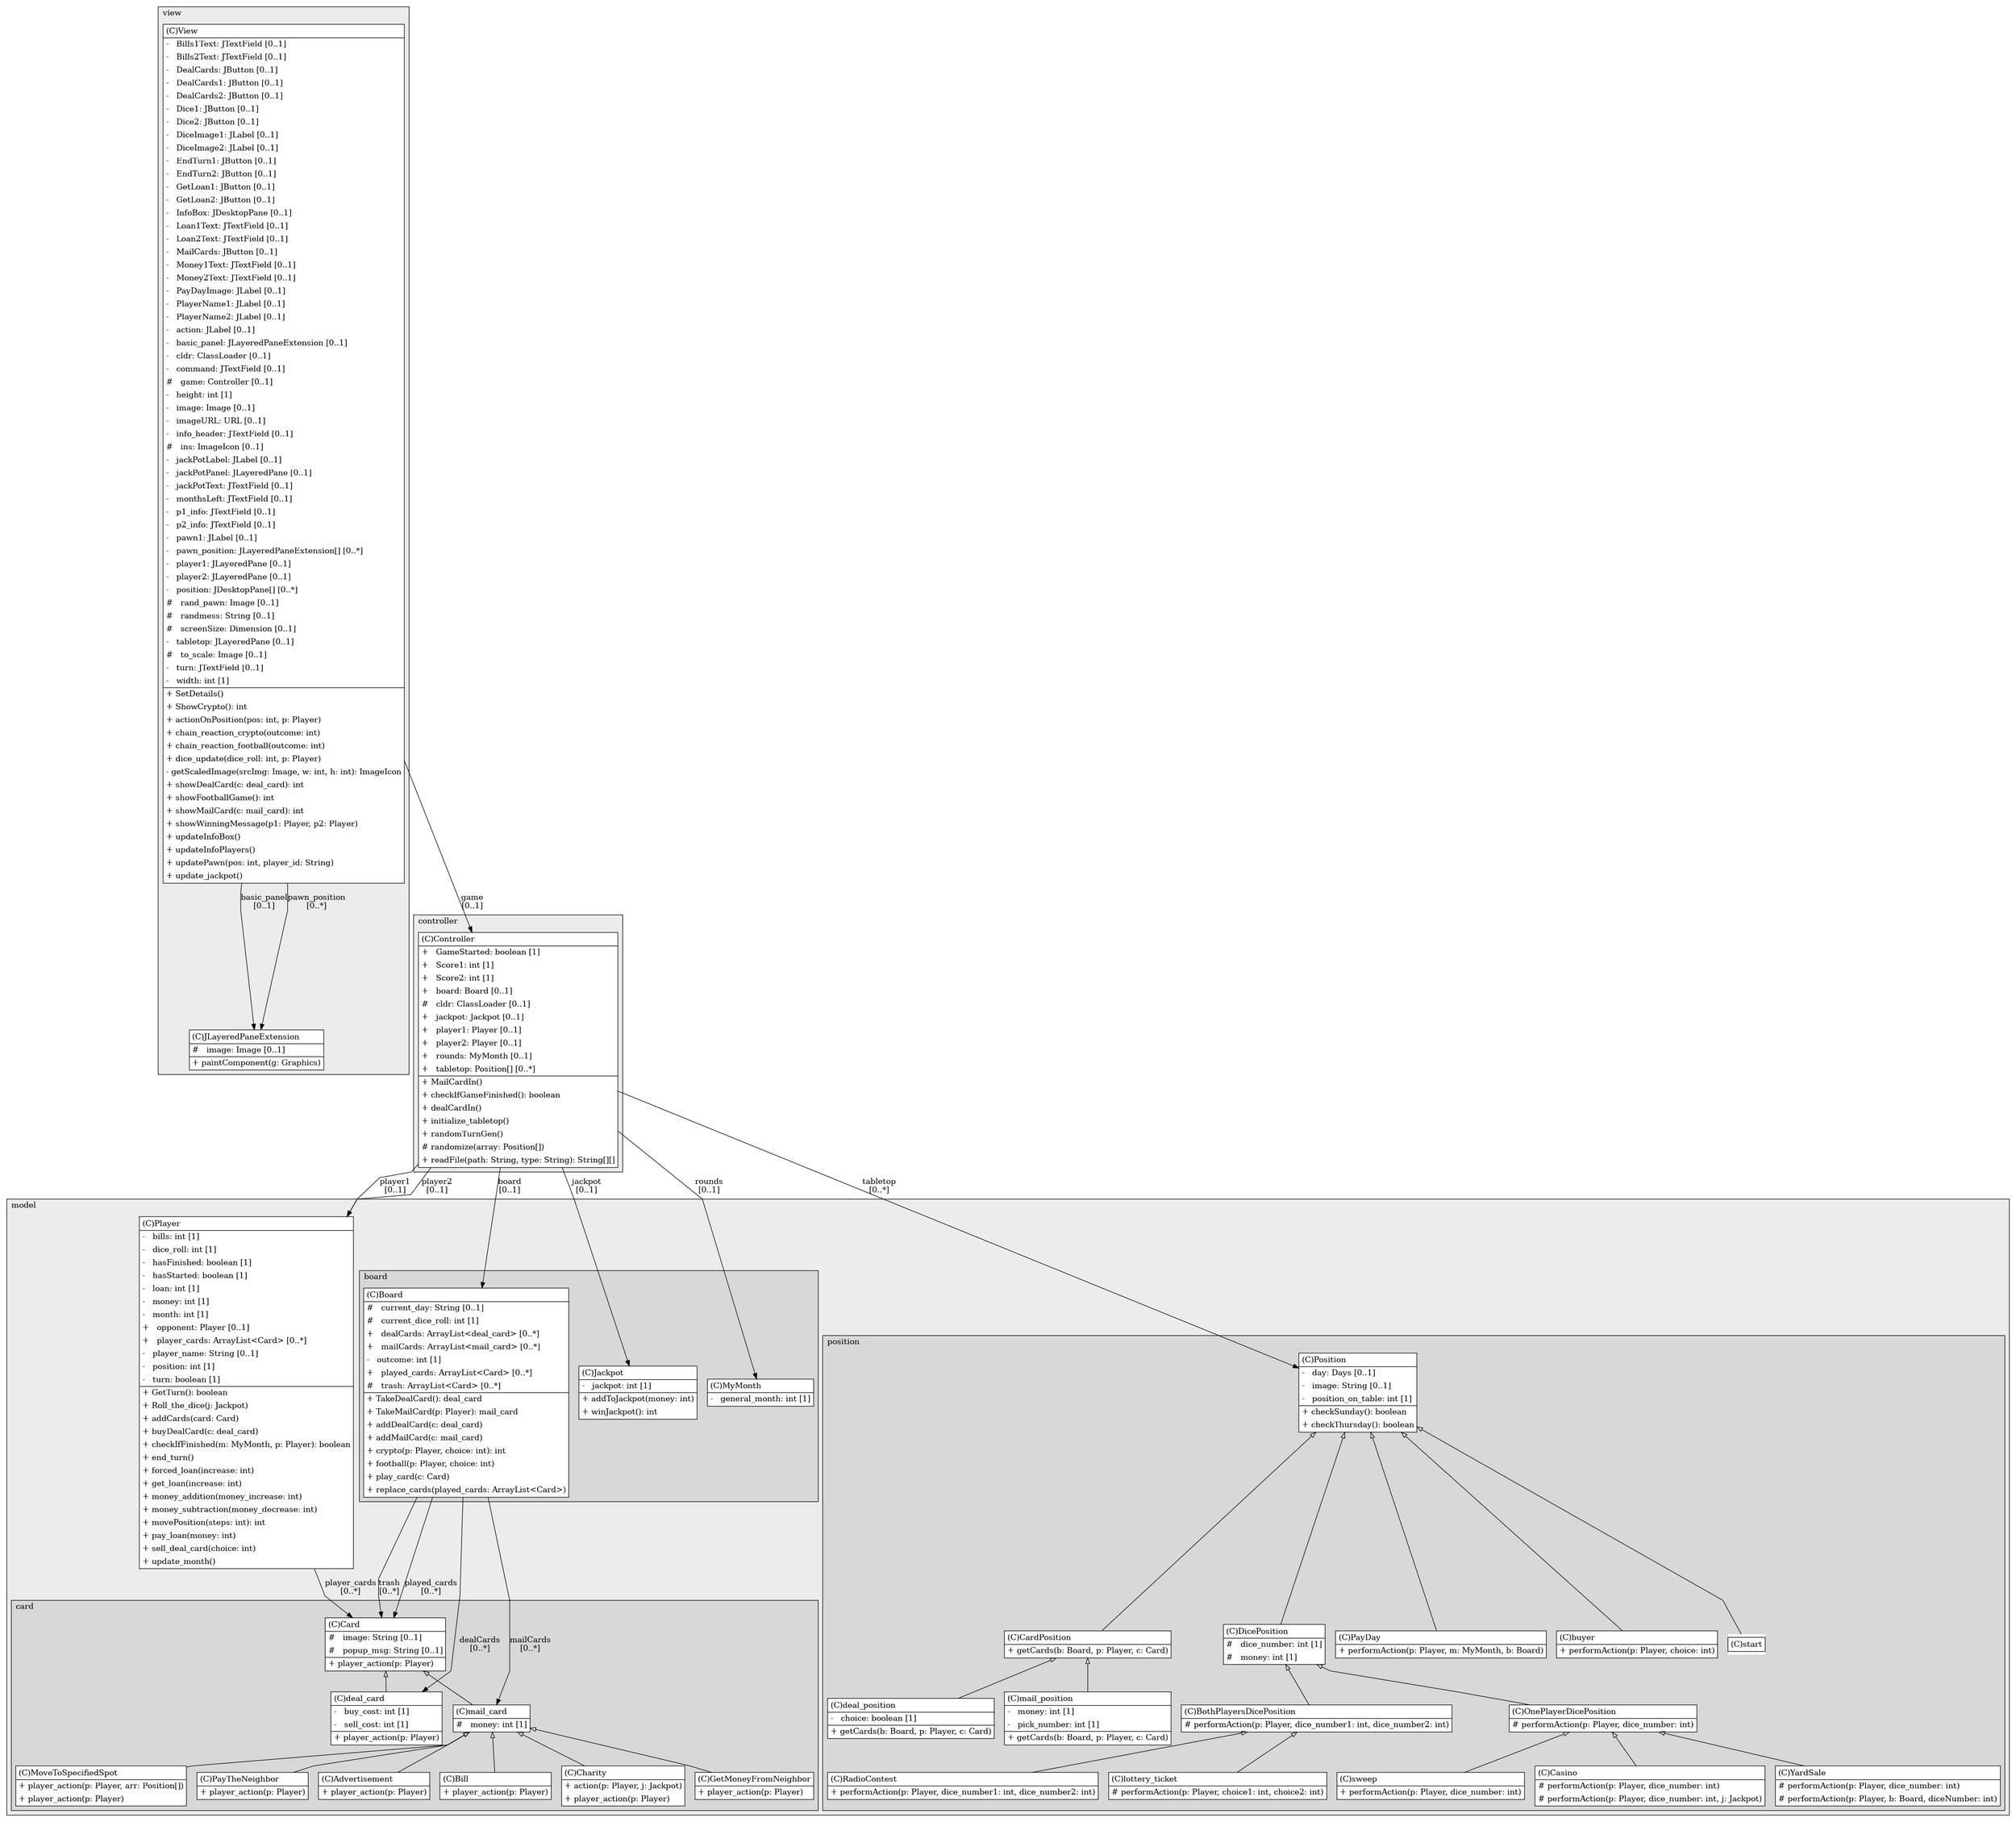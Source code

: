 @startuml

/' diagram meta data start
config=StructureConfiguration;
{
  "projectClassification": {
    "searchMode": "OpenProject", // OpenProject, AllProjects
    "includedProjects": "",
    "pathEndKeywords": "*.impl",
    "isClientPath": "",
    "isClientName": "",
    "isTestPath": "",
    "isTestName": "",
    "isMappingPath": "",
    "isMappingName": "",
    "isDataAccessPath": "",
    "isDataAccessName": "",
    "isDataStructurePath": "",
    "isDataStructureName": "",
    "isInterfaceStructuresPath": "",
    "isInterfaceStructuresName": "",
    "isEntryPointPath": "",
    "isEntryPointName": ""
  },
  "graphRestriction": {
    "classPackageExcludeFilter": "",
    "classPackageIncludeFilter": "",
    "classNameExcludeFilter": "",
    "classNameIncludeFilter": "",
    "methodNameExcludeFilter": "",
    "methodNameIncludeFilter": "",
    "removeByInheritance": "", // inheritance/annotation based filtering is done in a second step
    "removeByAnnotation": "",
    "removeByClassPackage": "", // cleanup the graph after inheritance/annotation based filtering is done
    "removeByClassName": "",
    "cutMappings": false,
    "cutEnum": true,
    "cutTests": true,
    "cutClient": true,
    "cutDataAccess": false,
    "cutInterfaceStructures": false,
    "cutDataStructures": false,
    "cutGetterAndSetter": true,
    "cutConstructors": true
  },
  "graphTraversal": {
    "forwardDepth": 6,
    "backwardDepth": 6,
    "classPackageExcludeFilter": "",
    "classPackageIncludeFilter": "",
    "classNameExcludeFilter": "",
    "classNameIncludeFilter": "",
    "methodNameExcludeFilter": "",
    "methodNameIncludeFilter": "",
    "hideMappings": false,
    "hideDataStructures": false,
    "hidePrivateMethods": true,
    "hideInterfaceCalls": true, // indirection: implementation -> interface (is hidden) -> implementation
    "onlyShowApplicationEntryPoints": false // root node is included
  },
  "details": {
    "aggregation": "GroupByClass", // ByClass, GroupByClass, None
    "showClassGenericTypes": true,
    "showMethods": true,
    "showMethodParameterNames": true,
    "showMethodParameterTypes": true,
    "showMethodReturnType": true,
    "showPackageLevels": 2,
    "showDetailedClassStructure": true
  },
  "rootClass": "mvc.view.View"
}
diagram meta data end '/



digraph g {
    rankdir="TB"
    splines=polyline
    

'nodes 
subgraph cluster_104069929 { 
   	label=model
	labeljust=l
	fillcolor="#ececec"
	style=filled
   
   Player861289451[
	label=<<TABLE BORDER="1" CELLBORDER="0" CELLPADDING="4" CELLSPACING="0">
<TR><TD ALIGN="LEFT" >(C)Player</TD></TR>
<HR/>
<TR><TD ALIGN="LEFT" >-   bills: int [1]</TD></TR>
<TR><TD ALIGN="LEFT" >-   dice_roll: int [1]</TD></TR>
<TR><TD ALIGN="LEFT" >-   hasFinished: boolean [1]</TD></TR>
<TR><TD ALIGN="LEFT" >-   hasStarted: boolean [1]</TD></TR>
<TR><TD ALIGN="LEFT" >-   loan: int [1]</TD></TR>
<TR><TD ALIGN="LEFT" >-   money: int [1]</TD></TR>
<TR><TD ALIGN="LEFT" >-   month: int [1]</TD></TR>
<TR><TD ALIGN="LEFT" >+   opponent: Player [0..1]</TD></TR>
<TR><TD ALIGN="LEFT" >+   player_cards: ArrayList&lt;Card&gt; [0..*]</TD></TR>
<TR><TD ALIGN="LEFT" >-   player_name: String [0..1]</TD></TR>
<TR><TD ALIGN="LEFT" >-   position: int [1]</TD></TR>
<TR><TD ALIGN="LEFT" >-   turn: boolean [1]</TD></TR>
<HR/>
<TR><TD ALIGN="LEFT" >+ GetTurn(): boolean</TD></TR>
<TR><TD ALIGN="LEFT" >+ Roll_the_dice(j: Jackpot)</TD></TR>
<TR><TD ALIGN="LEFT" >+ addCards(card: Card)</TD></TR>
<TR><TD ALIGN="LEFT" >+ buyDealCard(c: deal_card)</TD></TR>
<TR><TD ALIGN="LEFT" >+ checkIfFinished(m: MyMonth, p: Player): boolean</TD></TR>
<TR><TD ALIGN="LEFT" >+ end_turn()</TD></TR>
<TR><TD ALIGN="LEFT" >+ forced_loan(increase: int)</TD></TR>
<TR><TD ALIGN="LEFT" >+ get_loan(increase: int)</TD></TR>
<TR><TD ALIGN="LEFT" >+ money_addition(money_increase: int)</TD></TR>
<TR><TD ALIGN="LEFT" >+ money_subtraction(money_decrease: int)</TD></TR>
<TR><TD ALIGN="LEFT" >+ movePosition(steps: int): int</TD></TR>
<TR><TD ALIGN="LEFT" >+ pay_loan(money: int)</TD></TR>
<TR><TD ALIGN="LEFT" >+ sell_deal_card(choice: int)</TD></TR>
<TR><TD ALIGN="LEFT" >+ update_month()</TD></TR>
</TABLE>>
	style=filled
	margin=0
	shape=plaintext
	fillcolor="#FFFFFF"
];

subgraph cluster_2059291317 { 
   	label=card
	labeljust=l
	fillcolor="#d8d8d8"
	style=filled
   
   Advertisement1365062985[
	label=<<TABLE BORDER="1" CELLBORDER="0" CELLPADDING="4" CELLSPACING="0">
<TR><TD ALIGN="LEFT" >(C)Advertisement</TD></TR>
<HR/>
<TR><TD ALIGN="LEFT" >+ player_action(p: Player)</TD></TR>
</TABLE>>
	style=filled
	margin=0
	shape=plaintext
	fillcolor="#FFFFFF"
];

Bill1365062985[
	label=<<TABLE BORDER="1" CELLBORDER="0" CELLPADDING="4" CELLSPACING="0">
<TR><TD ALIGN="LEFT" >(C)Bill</TD></TR>
<HR/>
<TR><TD ALIGN="LEFT" >+ player_action(p: Player)</TD></TR>
</TABLE>>
	style=filled
	margin=0
	shape=plaintext
	fillcolor="#FFFFFF"
];

Card1365062985[
	label=<<TABLE BORDER="1" CELLBORDER="0" CELLPADDING="4" CELLSPACING="0">
<TR><TD ALIGN="LEFT" >(C)Card</TD></TR>
<HR/>
<TR><TD ALIGN="LEFT" >#   image: String [0..1]</TD></TR>
<TR><TD ALIGN="LEFT" >#   popup_msg: String [0..1]</TD></TR>
<HR/>
<TR><TD ALIGN="LEFT" >+ player_action(p: Player)</TD></TR>
</TABLE>>
	style=filled
	margin=0
	shape=plaintext
	fillcolor="#FFFFFF"
];

Charity1365062985[
	label=<<TABLE BORDER="1" CELLBORDER="0" CELLPADDING="4" CELLSPACING="0">
<TR><TD ALIGN="LEFT" >(C)Charity</TD></TR>
<HR/>
<TR><TD ALIGN="LEFT" >+ action(p: Player, j: Jackpot)</TD></TR>
<TR><TD ALIGN="LEFT" >+ player_action(p: Player)</TD></TR>
</TABLE>>
	style=filled
	margin=0
	shape=plaintext
	fillcolor="#FFFFFF"
];

GetMoneyFromNeighbor1365062985[
	label=<<TABLE BORDER="1" CELLBORDER="0" CELLPADDING="4" CELLSPACING="0">
<TR><TD ALIGN="LEFT" >(C)GetMoneyFromNeighbor</TD></TR>
<HR/>
<TR><TD ALIGN="LEFT" >+ player_action(p: Player)</TD></TR>
</TABLE>>
	style=filled
	margin=0
	shape=plaintext
	fillcolor="#FFFFFF"
];

MoveToSpecifiedSpot1365062985[
	label=<<TABLE BORDER="1" CELLBORDER="0" CELLPADDING="4" CELLSPACING="0">
<TR><TD ALIGN="LEFT" >(C)MoveToSpecifiedSpot</TD></TR>
<HR/>
<TR><TD ALIGN="LEFT" >+ player_action(p: Player, arr: Position[])</TD></TR>
<TR><TD ALIGN="LEFT" >+ player_action(p: Player)</TD></TR>
</TABLE>>
	style=filled
	margin=0
	shape=plaintext
	fillcolor="#FFFFFF"
];

PayTheNeighbor1365062985[
	label=<<TABLE BORDER="1" CELLBORDER="0" CELLPADDING="4" CELLSPACING="0">
<TR><TD ALIGN="LEFT" >(C)PayTheNeighbor</TD></TR>
<HR/>
<TR><TD ALIGN="LEFT" >+ player_action(p: Player)</TD></TR>
</TABLE>>
	style=filled
	margin=0
	shape=plaintext
	fillcolor="#FFFFFF"
];

deal_card1365062985[
	label=<<TABLE BORDER="1" CELLBORDER="0" CELLPADDING="4" CELLSPACING="0">
<TR><TD ALIGN="LEFT" >(C)deal_card</TD></TR>
<HR/>
<TR><TD ALIGN="LEFT" >-   buy_cost: int [1]</TD></TR>
<TR><TD ALIGN="LEFT" >-   sell_cost: int [1]</TD></TR>
<HR/>
<TR><TD ALIGN="LEFT" >+ player_action(p: Player)</TD></TR>
</TABLE>>
	style=filled
	margin=0
	shape=plaintext
	fillcolor="#FFFFFF"
];

mail_card1365062985[
	label=<<TABLE BORDER="1" CELLBORDER="0" CELLPADDING="4" CELLSPACING="0">
<TR><TD ALIGN="LEFT" >(C)mail_card</TD></TR>
<HR/>
<TR><TD ALIGN="LEFT" >#   money: int [1]</TD></TR>
</TABLE>>
	style=filled
	margin=0
	shape=plaintext
	fillcolor="#FFFFFF"
];
} 

subgraph cluster_587000863 { 
   	label=board
	labeljust=l
	fillcolor="#d8d8d8"
	style=filled
   
   Board633242675[
	label=<<TABLE BORDER="1" CELLBORDER="0" CELLPADDING="4" CELLSPACING="0">
<TR><TD ALIGN="LEFT" >(C)Board</TD></TR>
<HR/>
<TR><TD ALIGN="LEFT" >#   current_day: String [0..1]</TD></TR>
<TR><TD ALIGN="LEFT" >#   current_dice_roll: int [1]</TD></TR>
<TR><TD ALIGN="LEFT" >+   dealCards: ArrayList&lt;deal_card&gt; [0..*]</TD></TR>
<TR><TD ALIGN="LEFT" >+   mailCards: ArrayList&lt;mail_card&gt; [0..*]</TD></TR>
<TR><TD ALIGN="LEFT" >-   outcome: int [1]</TD></TR>
<TR><TD ALIGN="LEFT" >+   played_cards: ArrayList&lt;Card&gt; [0..*]</TD></TR>
<TR><TD ALIGN="LEFT" >#   trash: ArrayList&lt;Card&gt; [0..*]</TD></TR>
<HR/>
<TR><TD ALIGN="LEFT" >+ TakeDealCard(): deal_card</TD></TR>
<TR><TD ALIGN="LEFT" >+ TakeMailCard(p: Player): mail_card</TD></TR>
<TR><TD ALIGN="LEFT" >+ addDealCard(c: deal_card)</TD></TR>
<TR><TD ALIGN="LEFT" >+ addMailCard(c: mail_card)</TD></TR>
<TR><TD ALIGN="LEFT" >+ crypto(p: Player, choice: int): int</TD></TR>
<TR><TD ALIGN="LEFT" >+ football(p: Player, choice: int)</TD></TR>
<TR><TD ALIGN="LEFT" >+ play_card(c: Card)</TD></TR>
<TR><TD ALIGN="LEFT" >+ replace_cards(played_cards: ArrayList&lt;Card&gt;)</TD></TR>
</TABLE>>
	style=filled
	margin=0
	shape=plaintext
	fillcolor="#FFFFFF"
];

Jackpot633242675[
	label=<<TABLE BORDER="1" CELLBORDER="0" CELLPADDING="4" CELLSPACING="0">
<TR><TD ALIGN="LEFT" >(C)Jackpot</TD></TR>
<HR/>
<TR><TD ALIGN="LEFT" >-   jackpot: int [1]</TD></TR>
<HR/>
<TR><TD ALIGN="LEFT" >+ addToJackpot(money: int)</TD></TR>
<TR><TD ALIGN="LEFT" >+ winJackpot(): int</TD></TR>
</TABLE>>
	style=filled
	margin=0
	shape=plaintext
	fillcolor="#FFFFFF"
];

MyMonth633242675[
	label=<<TABLE BORDER="1" CELLBORDER="0" CELLPADDING="4" CELLSPACING="0">
<TR><TD ALIGN="LEFT" >(C)MyMonth</TD></TR>
<HR/>
<TR><TD ALIGN="LEFT" >-   general_month: int [1]</TD></TR>
</TABLE>>
	style=filled
	margin=0
	shape=plaintext
	fillcolor="#FFFFFF"
];
} 

subgraph cluster_901254734 { 
   	label=position
	labeljust=l
	fillcolor="#d8d8d8"
	style=filled
   
   BothPlayersDicePosition1995935458[
	label=<<TABLE BORDER="1" CELLBORDER="0" CELLPADDING="4" CELLSPACING="0">
<TR><TD ALIGN="LEFT" >(C)BothPlayersDicePosition</TD></TR>
<HR/>
<TR><TD ALIGN="LEFT" ># performAction(p: Player, dice_number1: int, dice_number2: int)</TD></TR>
</TABLE>>
	style=filled
	margin=0
	shape=plaintext
	fillcolor="#FFFFFF"
];

CardPosition1995935458[
	label=<<TABLE BORDER="1" CELLBORDER="0" CELLPADDING="4" CELLSPACING="0">
<TR><TD ALIGN="LEFT" >(C)CardPosition</TD></TR>
<HR/>
<TR><TD ALIGN="LEFT" >+ getCards(b: Board, p: Player, c: Card)</TD></TR>
</TABLE>>
	style=filled
	margin=0
	shape=plaintext
	fillcolor="#FFFFFF"
];

Casino1995935458[
	label=<<TABLE BORDER="1" CELLBORDER="0" CELLPADDING="4" CELLSPACING="0">
<TR><TD ALIGN="LEFT" >(C)Casino</TD></TR>
<HR/>
<TR><TD ALIGN="LEFT" ># performAction(p: Player, dice_number: int)</TD></TR>
<TR><TD ALIGN="LEFT" ># performAction(p: Player, dice_number: int, j: Jackpot)</TD></TR>
</TABLE>>
	style=filled
	margin=0
	shape=plaintext
	fillcolor="#FFFFFF"
];

DicePosition1995935458[
	label=<<TABLE BORDER="1" CELLBORDER="0" CELLPADDING="4" CELLSPACING="0">
<TR><TD ALIGN="LEFT" >(C)DicePosition</TD></TR>
<HR/>
<TR><TD ALIGN="LEFT" >#   dice_number: int [1]</TD></TR>
<TR><TD ALIGN="LEFT" >#   money: int [1]</TD></TR>
</TABLE>>
	style=filled
	margin=0
	shape=plaintext
	fillcolor="#FFFFFF"
];

OnePlayerDicePosition1995935458[
	label=<<TABLE BORDER="1" CELLBORDER="0" CELLPADDING="4" CELLSPACING="0">
<TR><TD ALIGN="LEFT" >(C)OnePlayerDicePosition</TD></TR>
<HR/>
<TR><TD ALIGN="LEFT" ># performAction(p: Player, dice_number: int)</TD></TR>
</TABLE>>
	style=filled
	margin=0
	shape=plaintext
	fillcolor="#FFFFFF"
];

PayDay1995935458[
	label=<<TABLE BORDER="1" CELLBORDER="0" CELLPADDING="4" CELLSPACING="0">
<TR><TD ALIGN="LEFT" >(C)PayDay</TD></TR>
<HR/>
<TR><TD ALIGN="LEFT" >+ performAction(p: Player, m: MyMonth, b: Board)</TD></TR>
</TABLE>>
	style=filled
	margin=0
	shape=plaintext
	fillcolor="#FFFFFF"
];

Position1995935458[
	label=<<TABLE BORDER="1" CELLBORDER="0" CELLPADDING="4" CELLSPACING="0">
<TR><TD ALIGN="LEFT" >(C)Position</TD></TR>
<HR/>
<TR><TD ALIGN="LEFT" >-   day: Days [0..1]</TD></TR>
<TR><TD ALIGN="LEFT" >-   image: String [0..1]</TD></TR>
<TR><TD ALIGN="LEFT" >-   position_on_table: int [1]</TD></TR>
<HR/>
<TR><TD ALIGN="LEFT" >+ checkSunday(): boolean</TD></TR>
<TR><TD ALIGN="LEFT" >+ checkThursday(): boolean</TD></TR>
</TABLE>>
	style=filled
	margin=0
	shape=plaintext
	fillcolor="#FFFFFF"
];

RadioContest1995935458[
	label=<<TABLE BORDER="1" CELLBORDER="0" CELLPADDING="4" CELLSPACING="0">
<TR><TD ALIGN="LEFT" >(C)RadioContest</TD></TR>
<HR/>
<TR><TD ALIGN="LEFT" >+ performAction(p: Player, dice_number1: int, dice_number2: int)</TD></TR>
</TABLE>>
	style=filled
	margin=0
	shape=plaintext
	fillcolor="#FFFFFF"
];

YardSale1995935458[
	label=<<TABLE BORDER="1" CELLBORDER="0" CELLPADDING="4" CELLSPACING="0">
<TR><TD ALIGN="LEFT" >(C)YardSale</TD></TR>
<HR/>
<TR><TD ALIGN="LEFT" ># performAction(p: Player, dice_number: int)</TD></TR>
<TR><TD ALIGN="LEFT" ># performAction(p: Player, b: Board, diceNumber: int)</TD></TR>
</TABLE>>
	style=filled
	margin=0
	shape=plaintext
	fillcolor="#FFFFFF"
];

buyer1995935458[
	label=<<TABLE BORDER="1" CELLBORDER="0" CELLPADDING="4" CELLSPACING="0">
<TR><TD ALIGN="LEFT" >(C)buyer</TD></TR>
<HR/>
<TR><TD ALIGN="LEFT" >+ performAction(p: Player, choice: int)</TD></TR>
</TABLE>>
	style=filled
	margin=0
	shape=plaintext
	fillcolor="#FFFFFF"
];

deal_position1995935458[
	label=<<TABLE BORDER="1" CELLBORDER="0" CELLPADDING="4" CELLSPACING="0">
<TR><TD ALIGN="LEFT" >(C)deal_position</TD></TR>
<HR/>
<TR><TD ALIGN="LEFT" >-   choice: boolean [1]</TD></TR>
<HR/>
<TR><TD ALIGN="LEFT" >+ getCards(b: Board, p: Player, c: Card)</TD></TR>
</TABLE>>
	style=filled
	margin=0
	shape=plaintext
	fillcolor="#FFFFFF"
];

lottery_ticket1995935458[
	label=<<TABLE BORDER="1" CELLBORDER="0" CELLPADDING="4" CELLSPACING="0">
<TR><TD ALIGN="LEFT" >(C)lottery_ticket</TD></TR>
<HR/>
<TR><TD ALIGN="LEFT" ># performAction(p: Player, choice1: int, choice2: int)</TD></TR>
</TABLE>>
	style=filled
	margin=0
	shape=plaintext
	fillcolor="#FFFFFF"
];

mail_position1995935458[
	label=<<TABLE BORDER="1" CELLBORDER="0" CELLPADDING="4" CELLSPACING="0">
<TR><TD ALIGN="LEFT" >(C)mail_position</TD></TR>
<HR/>
<TR><TD ALIGN="LEFT" >-   money: int [1]</TD></TR>
<TR><TD ALIGN="LEFT" >-   pick_number: int [1]</TD></TR>
<HR/>
<TR><TD ALIGN="LEFT" >+ getCards(b: Board, p: Player, c: Card)</TD></TR>
</TABLE>>
	style=filled
	margin=0
	shape=plaintext
	fillcolor="#FFFFFF"
];

start1995935458[
	label=<<TABLE BORDER="1" CELLBORDER="0" CELLPADDING="4" CELLSPACING="0">
<TR><TD ALIGN="LEFT" >(C)start</TD></TR>
</TABLE>>
	style=filled
	margin=0
	shape=plaintext
	fillcolor="#FFFFFF"
];

sweep1995935458[
	label=<<TABLE BORDER="1" CELLBORDER="0" CELLPADDING="4" CELLSPACING="0">
<TR><TD ALIGN="LEFT" >(C)sweep</TD></TR>
<HR/>
<TR><TD ALIGN="LEFT" >+ performAction(p: Player, dice_number: int)</TD></TR>
</TABLE>>
	style=filled
	margin=0
	shape=plaintext
	fillcolor="#FFFFFF"
];
} 
} 

subgraph cluster_3619493 { 
   	label=view
	labeljust=l
	fillcolor="#ececec"
	style=filled
   
   JLayeredPaneExtension1219404857[
	label=<<TABLE BORDER="1" CELLBORDER="0" CELLPADDING="4" CELLSPACING="0">
<TR><TD ALIGN="LEFT" >(C)JLayeredPaneExtension</TD></TR>
<HR/>
<TR><TD ALIGN="LEFT" >#   image: Image [0..1]</TD></TR>
<HR/>
<TR><TD ALIGN="LEFT" >+ paintComponent(g: Graphics)</TD></TR>
</TABLE>>
	style=filled
	margin=0
	shape=plaintext
	fillcolor="#FFFFFF"
];

View1219404857[
	label=<<TABLE BORDER="1" CELLBORDER="0" CELLPADDING="4" CELLSPACING="0">
<TR><TD ALIGN="LEFT" >(C)View</TD></TR>
<HR/>
<TR><TD ALIGN="LEFT" >-   Bills1Text: JTextField [0..1]</TD></TR>
<TR><TD ALIGN="LEFT" >-   Bills2Text: JTextField [0..1]</TD></TR>
<TR><TD ALIGN="LEFT" >-   DealCards: JButton [0..1]</TD></TR>
<TR><TD ALIGN="LEFT" >-   DealCards1: JButton [0..1]</TD></TR>
<TR><TD ALIGN="LEFT" >-   DealCards2: JButton [0..1]</TD></TR>
<TR><TD ALIGN="LEFT" >-   Dice1: JButton [0..1]</TD></TR>
<TR><TD ALIGN="LEFT" >-   Dice2: JButton [0..1]</TD></TR>
<TR><TD ALIGN="LEFT" >-   DiceImage1: JLabel [0..1]</TD></TR>
<TR><TD ALIGN="LEFT" >-   DiceImage2: JLabel [0..1]</TD></TR>
<TR><TD ALIGN="LEFT" >-   EndTurn1: JButton [0..1]</TD></TR>
<TR><TD ALIGN="LEFT" >-   EndTurn2: JButton [0..1]</TD></TR>
<TR><TD ALIGN="LEFT" >-   GetLoan1: JButton [0..1]</TD></TR>
<TR><TD ALIGN="LEFT" >-   GetLoan2: JButton [0..1]</TD></TR>
<TR><TD ALIGN="LEFT" >-   InfoBox: JDesktopPane [0..1]</TD></TR>
<TR><TD ALIGN="LEFT" >-   Loan1Text: JTextField [0..1]</TD></TR>
<TR><TD ALIGN="LEFT" >-   Loan2Text: JTextField [0..1]</TD></TR>
<TR><TD ALIGN="LEFT" >-   MailCards: JButton [0..1]</TD></TR>
<TR><TD ALIGN="LEFT" >-   Money1Text: JTextField [0..1]</TD></TR>
<TR><TD ALIGN="LEFT" >-   Money2Text: JTextField [0..1]</TD></TR>
<TR><TD ALIGN="LEFT" >-   PayDayImage: JLabel [0..1]</TD></TR>
<TR><TD ALIGN="LEFT" >-   PlayerName1: JLabel [0..1]</TD></TR>
<TR><TD ALIGN="LEFT" >-   PlayerName2: JLabel [0..1]</TD></TR>
<TR><TD ALIGN="LEFT" >-   action: JLabel [0..1]</TD></TR>
<TR><TD ALIGN="LEFT" >-   basic_panel: JLayeredPaneExtension [0..1]</TD></TR>
<TR><TD ALIGN="LEFT" >-   cldr: ClassLoader [0..1]</TD></TR>
<TR><TD ALIGN="LEFT" >-   command: JTextField [0..1]</TD></TR>
<TR><TD ALIGN="LEFT" >#   game: Controller [0..1]</TD></TR>
<TR><TD ALIGN="LEFT" >-   height: int [1]</TD></TR>
<TR><TD ALIGN="LEFT" >-   image: Image [0..1]</TD></TR>
<TR><TD ALIGN="LEFT" >-   imageURL: URL [0..1]</TD></TR>
<TR><TD ALIGN="LEFT" >-   info_header: JTextField [0..1]</TD></TR>
<TR><TD ALIGN="LEFT" >#   ins: ImageIcon [0..1]</TD></TR>
<TR><TD ALIGN="LEFT" >-   jackPotLabel: JLabel [0..1]</TD></TR>
<TR><TD ALIGN="LEFT" >-   jackPotPanel: JLayeredPane [0..1]</TD></TR>
<TR><TD ALIGN="LEFT" >-   jackPotText: JTextField [0..1]</TD></TR>
<TR><TD ALIGN="LEFT" >-   monthsLeft: JTextField [0..1]</TD></TR>
<TR><TD ALIGN="LEFT" >-   p1_info: JTextField [0..1]</TD></TR>
<TR><TD ALIGN="LEFT" >-   p2_info: JTextField [0..1]</TD></TR>
<TR><TD ALIGN="LEFT" >-   pawn1: JLabel [0..1]</TD></TR>
<TR><TD ALIGN="LEFT" >-   pawn_position: JLayeredPaneExtension[] [0..*]</TD></TR>
<TR><TD ALIGN="LEFT" >-   player1: JLayeredPane [0..1]</TD></TR>
<TR><TD ALIGN="LEFT" >-   player2: JLayeredPane [0..1]</TD></TR>
<TR><TD ALIGN="LEFT" >-   position: JDesktopPane[] [0..*]</TD></TR>
<TR><TD ALIGN="LEFT" >#   rand_pawn: Image [0..1]</TD></TR>
<TR><TD ALIGN="LEFT" >#   randmess: String [0..1]</TD></TR>
<TR><TD ALIGN="LEFT" >#   screenSize: Dimension [0..1]</TD></TR>
<TR><TD ALIGN="LEFT" >-   tabletop: JLayeredPane [0..1]</TD></TR>
<TR><TD ALIGN="LEFT" >#   to_scale: Image [0..1]</TD></TR>
<TR><TD ALIGN="LEFT" >-   turn: JTextField [0..1]</TD></TR>
<TR><TD ALIGN="LEFT" >-   width: int [1]</TD></TR>
<HR/>
<TR><TD ALIGN="LEFT" >+ SetDetails()</TD></TR>
<TR><TD ALIGN="LEFT" >+ ShowCrypto(): int</TD></TR>
<TR><TD ALIGN="LEFT" >+ actionOnPosition(pos: int, p: Player)</TD></TR>
<TR><TD ALIGN="LEFT" >+ chain_reaction_crypto(outcome: int)</TD></TR>
<TR><TD ALIGN="LEFT" >+ chain_reaction_football(outcome: int)</TD></TR>
<TR><TD ALIGN="LEFT" >+ dice_update(dice_roll: int, p: Player)</TD></TR>
<TR><TD ALIGN="LEFT" >- getScaledImage(srcImg: Image, w: int, h: int): ImageIcon</TD></TR>
<TR><TD ALIGN="LEFT" >+ showDealCard(c: deal_card): int</TD></TR>
<TR><TD ALIGN="LEFT" >+ showFootballGame(): int</TD></TR>
<TR><TD ALIGN="LEFT" >+ showMailCard(c: mail_card): int</TD></TR>
<TR><TD ALIGN="LEFT" >+ showWinningMessage(p1: Player, p2: Player)</TD></TR>
<TR><TD ALIGN="LEFT" >+ updateInfoBox()</TD></TR>
<TR><TD ALIGN="LEFT" >+ updateInfoPlayers()</TD></TR>
<TR><TD ALIGN="LEFT" >+ updatePawn(pos: int, player_id: String)</TD></TR>
<TR><TD ALIGN="LEFT" >+ update_jackpot()</TD></TR>
</TABLE>>
	style=filled
	margin=0
	shape=plaintext
	fillcolor="#FFFFFF"
];
} 

subgraph cluster_637428636 { 
   	label=controller
	labeljust=l
	fillcolor="#ececec"
	style=filled
   
   Controller56799696[
	label=<<TABLE BORDER="1" CELLBORDER="0" CELLPADDING="4" CELLSPACING="0">
<TR><TD ALIGN="LEFT" >(C)Controller</TD></TR>
<HR/>
<TR><TD ALIGN="LEFT" >+   GameStarted: boolean [1]</TD></TR>
<TR><TD ALIGN="LEFT" >+   Score1: int [1]</TD></TR>
<TR><TD ALIGN="LEFT" >+   Score2: int [1]</TD></TR>
<TR><TD ALIGN="LEFT" >+   board: Board [0..1]</TD></TR>
<TR><TD ALIGN="LEFT" >#   cldr: ClassLoader [0..1]</TD></TR>
<TR><TD ALIGN="LEFT" >+   jackpot: Jackpot [0..1]</TD></TR>
<TR><TD ALIGN="LEFT" >+   player1: Player [0..1]</TD></TR>
<TR><TD ALIGN="LEFT" >+   player2: Player [0..1]</TD></TR>
<TR><TD ALIGN="LEFT" >+   rounds: MyMonth [0..1]</TD></TR>
<TR><TD ALIGN="LEFT" >+   tabletop: Position[] [0..*]</TD></TR>
<HR/>
<TR><TD ALIGN="LEFT" >+ MailCardIn()</TD></TR>
<TR><TD ALIGN="LEFT" >+ checkIfGameFinished(): boolean</TD></TR>
<TR><TD ALIGN="LEFT" >+ dealCardIn()</TD></TR>
<TR><TD ALIGN="LEFT" >+ initialize_tabletop()</TD></TR>
<TR><TD ALIGN="LEFT" >+ randomTurnGen()</TD></TR>
<TR><TD ALIGN="LEFT" ># randomize(array: Position[])</TD></TR>
<TR><TD ALIGN="LEFT" >+ readFile(path: String, type: String): String[][]</TD></TR>
</TABLE>>
	style=filled
	margin=0
	shape=plaintext
	fillcolor="#FFFFFF"
];
} 

'edges    
Board633242675 -> Card1365062985[label="played_cards
[0..*]"];
Board633242675 -> Card1365062985[label="trash
[0..*]"];
Board633242675 -> deal_card1365062985[label="dealCards
[0..*]"];
Board633242675 -> mail_card1365062985[label="mailCards
[0..*]"];
BothPlayersDicePosition1995935458 -> RadioContest1995935458[arrowhead=none, arrowtail=empty, dir=both];
BothPlayersDicePosition1995935458 -> lottery_ticket1995935458[arrowhead=none, arrowtail=empty, dir=both];
Card1365062985 -> deal_card1365062985[arrowhead=none, arrowtail=empty, dir=both];
Card1365062985 -> mail_card1365062985[arrowhead=none, arrowtail=empty, dir=both];
CardPosition1995935458 -> deal_position1995935458[arrowhead=none, arrowtail=empty, dir=both];
CardPosition1995935458 -> mail_position1995935458[arrowhead=none, arrowtail=empty, dir=both];
Controller56799696 -> Board633242675[label="board
[0..1]"];
Controller56799696 -> Jackpot633242675[label="jackpot
[0..1]"];
Controller56799696 -> MyMonth633242675[label="rounds
[0..1]"];
Controller56799696 -> Player861289451[label="player1
[0..1]"];
Controller56799696 -> Player861289451[label="player2
[0..1]"];
Controller56799696 -> Position1995935458[label="tabletop
[0..*]"];
DicePosition1995935458 -> BothPlayersDicePosition1995935458[arrowhead=none, arrowtail=empty, dir=both];
DicePosition1995935458 -> OnePlayerDicePosition1995935458[arrowhead=none, arrowtail=empty, dir=both];
OnePlayerDicePosition1995935458 -> Casino1995935458[arrowhead=none, arrowtail=empty, dir=both];
OnePlayerDicePosition1995935458 -> YardSale1995935458[arrowhead=none, arrowtail=empty, dir=both];
OnePlayerDicePosition1995935458 -> sweep1995935458[arrowhead=none, arrowtail=empty, dir=both];
Player861289451 -> Card1365062985[label="player_cards
[0..*]"];
Position1995935458 -> CardPosition1995935458[arrowhead=none, arrowtail=empty, dir=both];
Position1995935458 -> DicePosition1995935458[arrowhead=none, arrowtail=empty, dir=both];
Position1995935458 -> PayDay1995935458[arrowhead=none, arrowtail=empty, dir=both];
Position1995935458 -> buyer1995935458[arrowhead=none, arrowtail=empty, dir=both];
Position1995935458 -> start1995935458[arrowhead=none, arrowtail=empty, dir=both];
View1219404857 -> Controller56799696[label="game
[0..1]"];
View1219404857 -> JLayeredPaneExtension1219404857[label="basic_panel
[0..1]"];
View1219404857 -> JLayeredPaneExtension1219404857[label="pawn_position
[0..*]"];
mail_card1365062985 -> Advertisement1365062985[arrowhead=none, arrowtail=empty, dir=both];
mail_card1365062985 -> Bill1365062985[arrowhead=none, arrowtail=empty, dir=both];
mail_card1365062985 -> Charity1365062985[arrowhead=none, arrowtail=empty, dir=both];
mail_card1365062985 -> GetMoneyFromNeighbor1365062985[arrowhead=none, arrowtail=empty, dir=both];
mail_card1365062985 -> MoveToSpecifiedSpot1365062985[arrowhead=none, arrowtail=empty, dir=both];
mail_card1365062985 -> PayTheNeighbor1365062985[arrowhead=none, arrowtail=empty, dir=both];
    
}
@enduml